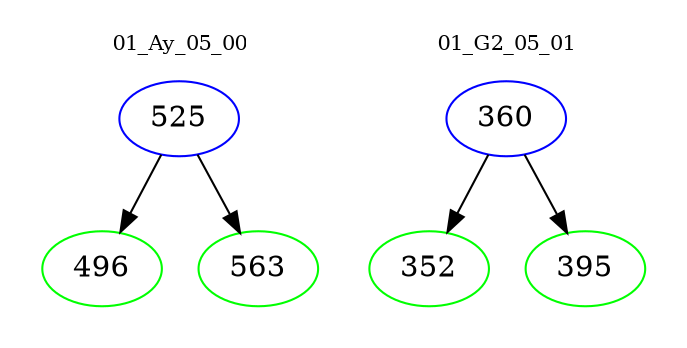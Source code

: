 digraph{
subgraph cluster_0 {
color = white
label = "01_Ay_05_00";
fontsize=10;
T0_525 [label="525", color="blue"]
T0_525 -> T0_496 [color="black"]
T0_496 [label="496", color="green"]
T0_525 -> T0_563 [color="black"]
T0_563 [label="563", color="green"]
}
subgraph cluster_1 {
color = white
label = "01_G2_05_01";
fontsize=10;
T1_360 [label="360", color="blue"]
T1_360 -> T1_352 [color="black"]
T1_352 [label="352", color="green"]
T1_360 -> T1_395 [color="black"]
T1_395 [label="395", color="green"]
}
}
